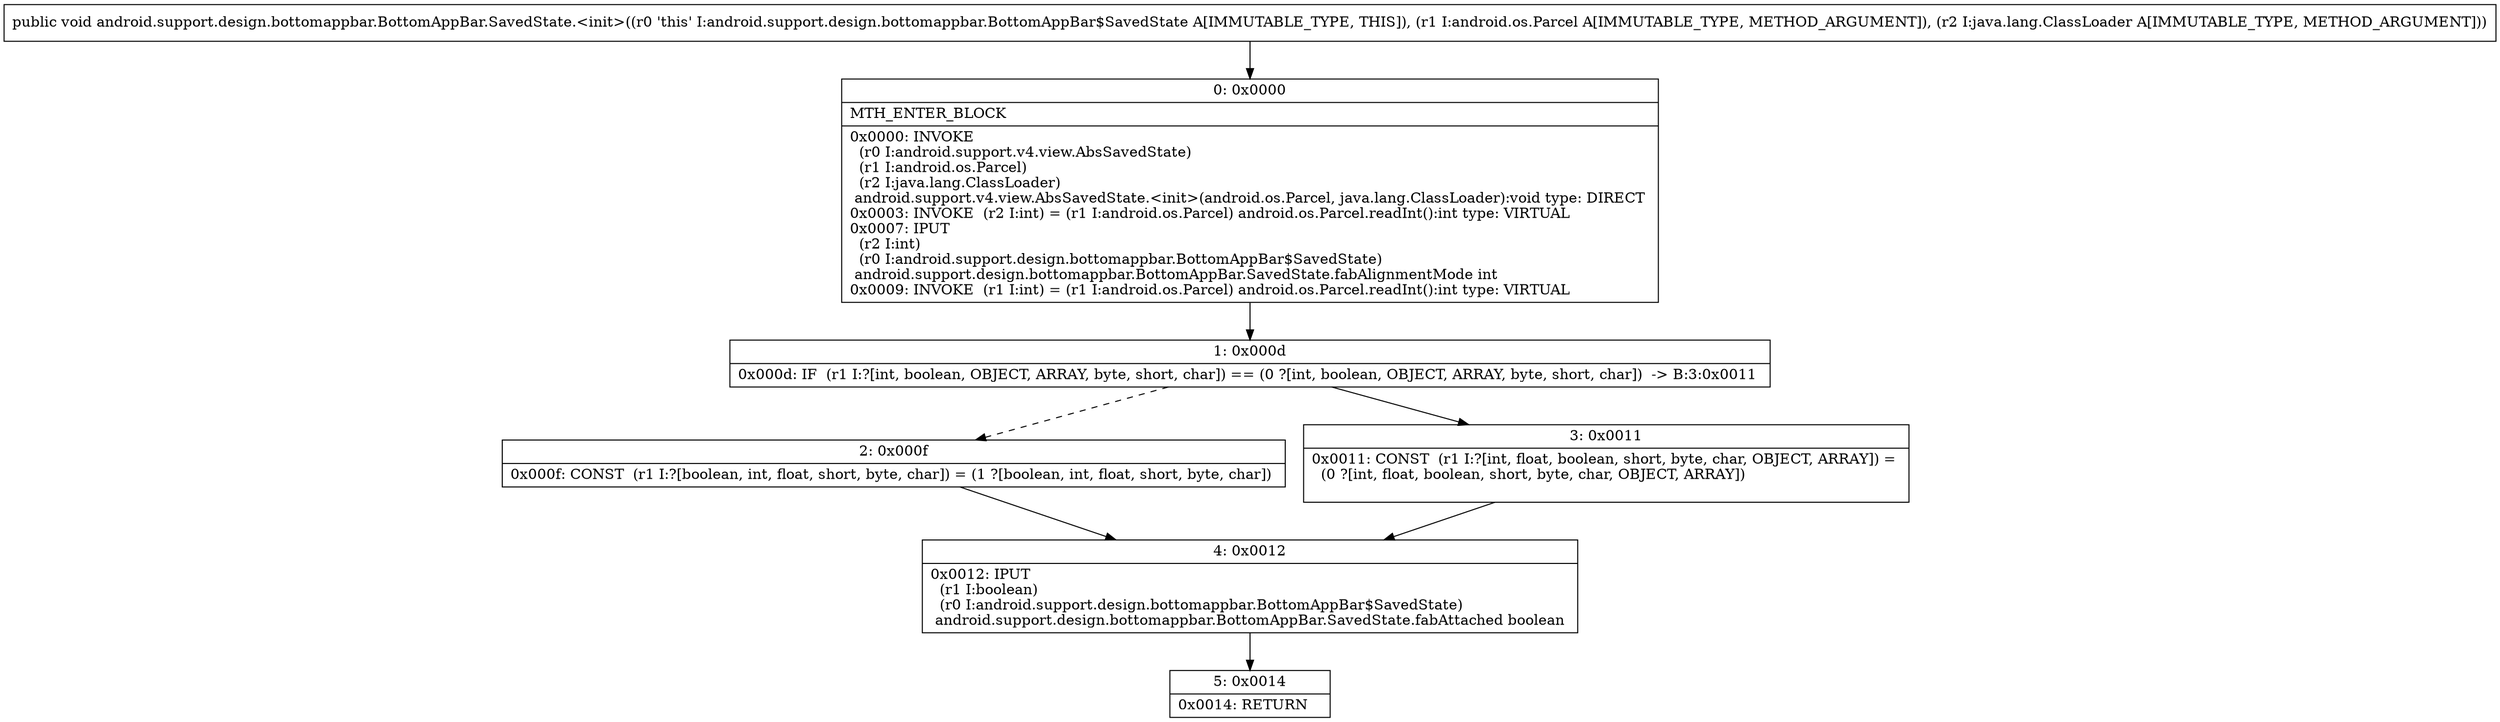digraph "CFG forandroid.support.design.bottomappbar.BottomAppBar.SavedState.\<init\>(Landroid\/os\/Parcel;Ljava\/lang\/ClassLoader;)V" {
Node_0 [shape=record,label="{0\:\ 0x0000|MTH_ENTER_BLOCK\l|0x0000: INVOKE  \l  (r0 I:android.support.v4.view.AbsSavedState)\l  (r1 I:android.os.Parcel)\l  (r2 I:java.lang.ClassLoader)\l android.support.v4.view.AbsSavedState.\<init\>(android.os.Parcel, java.lang.ClassLoader):void type: DIRECT \l0x0003: INVOKE  (r2 I:int) = (r1 I:android.os.Parcel) android.os.Parcel.readInt():int type: VIRTUAL \l0x0007: IPUT  \l  (r2 I:int)\l  (r0 I:android.support.design.bottomappbar.BottomAppBar$SavedState)\l android.support.design.bottomappbar.BottomAppBar.SavedState.fabAlignmentMode int \l0x0009: INVOKE  (r1 I:int) = (r1 I:android.os.Parcel) android.os.Parcel.readInt():int type: VIRTUAL \l}"];
Node_1 [shape=record,label="{1\:\ 0x000d|0x000d: IF  (r1 I:?[int, boolean, OBJECT, ARRAY, byte, short, char]) == (0 ?[int, boolean, OBJECT, ARRAY, byte, short, char])  \-\> B:3:0x0011 \l}"];
Node_2 [shape=record,label="{2\:\ 0x000f|0x000f: CONST  (r1 I:?[boolean, int, float, short, byte, char]) = (1 ?[boolean, int, float, short, byte, char]) \l}"];
Node_3 [shape=record,label="{3\:\ 0x0011|0x0011: CONST  (r1 I:?[int, float, boolean, short, byte, char, OBJECT, ARRAY]) = \l  (0 ?[int, float, boolean, short, byte, char, OBJECT, ARRAY])\l \l}"];
Node_4 [shape=record,label="{4\:\ 0x0012|0x0012: IPUT  \l  (r1 I:boolean)\l  (r0 I:android.support.design.bottomappbar.BottomAppBar$SavedState)\l android.support.design.bottomappbar.BottomAppBar.SavedState.fabAttached boolean \l}"];
Node_5 [shape=record,label="{5\:\ 0x0014|0x0014: RETURN   \l}"];
MethodNode[shape=record,label="{public void android.support.design.bottomappbar.BottomAppBar.SavedState.\<init\>((r0 'this' I:android.support.design.bottomappbar.BottomAppBar$SavedState A[IMMUTABLE_TYPE, THIS]), (r1 I:android.os.Parcel A[IMMUTABLE_TYPE, METHOD_ARGUMENT]), (r2 I:java.lang.ClassLoader A[IMMUTABLE_TYPE, METHOD_ARGUMENT])) }"];
MethodNode -> Node_0;
Node_0 -> Node_1;
Node_1 -> Node_2[style=dashed];
Node_1 -> Node_3;
Node_2 -> Node_4;
Node_3 -> Node_4;
Node_4 -> Node_5;
}

